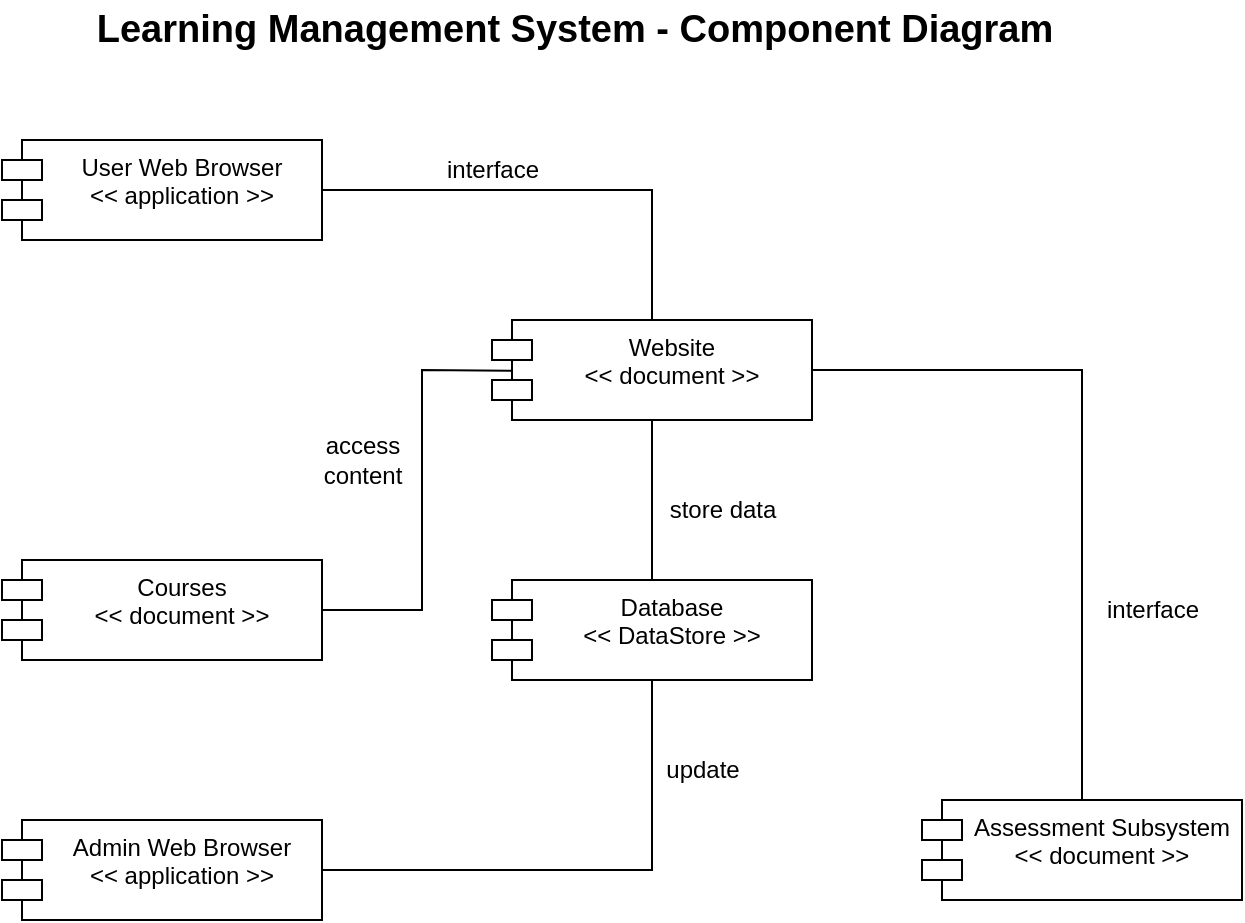 <mxfile version="24.7.16">
  <diagram name="Page-1" id="LFq87agNdJh3TcUV4VZs">
    <mxGraphModel dx="1750" dy="870" grid="1" gridSize="10" guides="1" tooltips="1" connect="1" arrows="1" fold="1" page="1" pageScale="1" pageWidth="850" pageHeight="1100" math="0" shadow="0">
      <root>
        <mxCell id="0" />
        <mxCell id="1" parent="0" />
        <mxCell id="8vUmXwihWLVxiaaQ-vzY-4" value="" style="edgeStyle=orthogonalEdgeStyle;rounded=0;orthogonalLoop=1;jettySize=auto;html=1;strokeColor=default;endArrow=none;endFill=0;" edge="1" parent="1" source="8vUmXwihWLVxiaaQ-vzY-1" target="8vUmXwihWLVxiaaQ-vzY-3">
          <mxGeometry relative="1" as="geometry" />
        </mxCell>
        <mxCell id="8vUmXwihWLVxiaaQ-vzY-1" value="User Web Browser&lt;div&gt;&amp;lt;&amp;lt; application &amp;gt;&amp;gt;&lt;/div&gt;" style="shape=module;align=left;spacingLeft=20;align=center;verticalAlign=top;whiteSpace=wrap;html=1;" vertex="1" parent="1">
          <mxGeometry x="130" y="270" width="160" height="50" as="geometry" />
        </mxCell>
        <mxCell id="8vUmXwihWLVxiaaQ-vzY-2" value="Learning Management System - Component Diagram" style="text;align=center;fontStyle=1;verticalAlign=middle;spacingLeft=3;spacingRight=3;strokeColor=none;rotatable=0;points=[[0,0.5],[1,0.5]];portConstraint=eastwest;html=1;fontSize=19;" vertex="1" parent="1">
          <mxGeometry x="186" y="200" width="459" height="30" as="geometry" />
        </mxCell>
        <mxCell id="8vUmXwihWLVxiaaQ-vzY-8" value="" style="edgeStyle=orthogonalEdgeStyle;rounded=0;orthogonalLoop=1;jettySize=auto;html=1;strokeColor=default;endArrow=none;endFill=0;" edge="1" parent="1" source="8vUmXwihWLVxiaaQ-vzY-3" target="8vUmXwihWLVxiaaQ-vzY-6">
          <mxGeometry relative="1" as="geometry" />
        </mxCell>
        <mxCell id="8vUmXwihWLVxiaaQ-vzY-18" value="" style="edgeStyle=orthogonalEdgeStyle;rounded=0;orthogonalLoop=1;jettySize=auto;html=1;endArrow=none;endFill=0;" edge="1" parent="1" source="8vUmXwihWLVxiaaQ-vzY-3" target="8vUmXwihWLVxiaaQ-vzY-17">
          <mxGeometry relative="1" as="geometry" />
        </mxCell>
        <mxCell id="8vUmXwihWLVxiaaQ-vzY-3" value="&lt;div&gt;Website&lt;/div&gt;&lt;div&gt;&amp;lt;&amp;lt; document &amp;gt;&amp;gt;&lt;/div&gt;" style="shape=module;align=left;spacingLeft=20;align=center;verticalAlign=top;whiteSpace=wrap;html=1;" vertex="1" parent="1">
          <mxGeometry x="375" y="360" width="160" height="50" as="geometry" />
        </mxCell>
        <mxCell id="8vUmXwihWLVxiaaQ-vzY-5" value="&lt;div&gt;Courses&lt;/div&gt;&lt;div&gt;&amp;lt;&amp;lt; document &amp;gt;&amp;gt;&lt;/div&gt;" style="shape=module;align=left;spacingLeft=20;align=center;verticalAlign=top;whiteSpace=wrap;html=1;" vertex="1" parent="1">
          <mxGeometry x="130" y="480" width="160" height="50" as="geometry" />
        </mxCell>
        <mxCell id="8vUmXwihWLVxiaaQ-vzY-12" value="" style="edgeStyle=orthogonalEdgeStyle;rounded=0;orthogonalLoop=1;jettySize=auto;html=1;entryX=1;entryY=0.5;entryDx=0;entryDy=0;exitX=0.5;exitY=1;exitDx=0;exitDy=0;endArrow=none;endFill=0;" edge="1" parent="1" source="8vUmXwihWLVxiaaQ-vzY-6" target="8vUmXwihWLVxiaaQ-vzY-11">
          <mxGeometry relative="1" as="geometry" />
        </mxCell>
        <mxCell id="8vUmXwihWLVxiaaQ-vzY-6" value="&lt;div&gt;Database&lt;/div&gt;&lt;div&gt;&amp;lt;&amp;lt; DataStore &amp;gt;&amp;gt;&lt;/div&gt;" style="shape=module;align=left;spacingLeft=20;align=center;verticalAlign=top;whiteSpace=wrap;html=1;" vertex="1" parent="1">
          <mxGeometry x="375" y="490" width="160" height="50" as="geometry" />
        </mxCell>
        <mxCell id="8vUmXwihWLVxiaaQ-vzY-10" value="" style="endArrow=none;html=1;rounded=0;exitX=1;exitY=0.5;exitDx=0;exitDy=0;entryX=0.065;entryY=0.508;entryDx=0;entryDy=0;entryPerimeter=0;" edge="1" parent="1" source="8vUmXwihWLVxiaaQ-vzY-5" target="8vUmXwihWLVxiaaQ-vzY-3">
          <mxGeometry width="50" height="50" relative="1" as="geometry">
            <mxPoint x="310" y="490" as="sourcePoint" />
            <mxPoint x="360" y="440" as="targetPoint" />
            <Array as="points">
              <mxPoint x="340" y="505" />
              <mxPoint x="340" y="385" />
            </Array>
          </mxGeometry>
        </mxCell>
        <mxCell id="8vUmXwihWLVxiaaQ-vzY-11" value="&lt;div&gt;&lt;span style=&quot;background-color: initial;&quot;&gt;Admin Web Browser&lt;/span&gt;&lt;/div&gt;&lt;div&gt;&lt;span style=&quot;background-color: initial;&quot;&gt;&amp;lt;&amp;lt; application &amp;gt;&amp;gt;&lt;/span&gt;&lt;br&gt;&lt;/div&gt;" style="shape=module;align=left;spacingLeft=20;align=center;verticalAlign=top;whiteSpace=wrap;html=1;" vertex="1" parent="1">
          <mxGeometry x="130" y="610" width="160" height="50" as="geometry" />
        </mxCell>
        <mxCell id="8vUmXwihWLVxiaaQ-vzY-17" value="&lt;div&gt;Assessment Subsystem&lt;/div&gt;&lt;div&gt;&amp;lt;&amp;lt; document &amp;gt;&amp;gt;&lt;/div&gt;" style="shape=module;align=left;spacingLeft=20;align=center;verticalAlign=top;whiteSpace=wrap;html=1;" vertex="1" parent="1">
          <mxGeometry x="590" y="600" width="160" height="50" as="geometry" />
        </mxCell>
        <mxCell id="8vUmXwihWLVxiaaQ-vzY-19" value="interface" style="text;html=1;align=center;verticalAlign=middle;resizable=0;points=[];autosize=1;strokeColor=none;fillColor=none;" vertex="1" parent="1">
          <mxGeometry x="340" y="270" width="70" height="30" as="geometry" />
        </mxCell>
        <mxCell id="8vUmXwihWLVxiaaQ-vzY-20" value="access&lt;div&gt;content&lt;/div&gt;" style="text;html=1;align=center;verticalAlign=middle;resizable=0;points=[];autosize=1;strokeColor=none;fillColor=none;" vertex="1" parent="1">
          <mxGeometry x="280" y="410" width="60" height="40" as="geometry" />
        </mxCell>
        <mxCell id="8vUmXwihWLVxiaaQ-vzY-22" value="store data" style="text;html=1;align=center;verticalAlign=middle;resizable=0;points=[];autosize=1;strokeColor=none;fillColor=none;" vertex="1" parent="1">
          <mxGeometry x="450" y="440" width="80" height="30" as="geometry" />
        </mxCell>
        <mxCell id="8vUmXwihWLVxiaaQ-vzY-23" value="update" style="text;html=1;align=center;verticalAlign=middle;resizable=0;points=[];autosize=1;strokeColor=none;fillColor=none;" vertex="1" parent="1">
          <mxGeometry x="450" y="570" width="60" height="30" as="geometry" />
        </mxCell>
        <mxCell id="8vUmXwihWLVxiaaQ-vzY-24" value="interface" style="text;html=1;align=center;verticalAlign=middle;resizable=0;points=[];autosize=1;strokeColor=none;fillColor=none;" vertex="1" parent="1">
          <mxGeometry x="670" y="490" width="70" height="30" as="geometry" />
        </mxCell>
      </root>
    </mxGraphModel>
  </diagram>
</mxfile>
